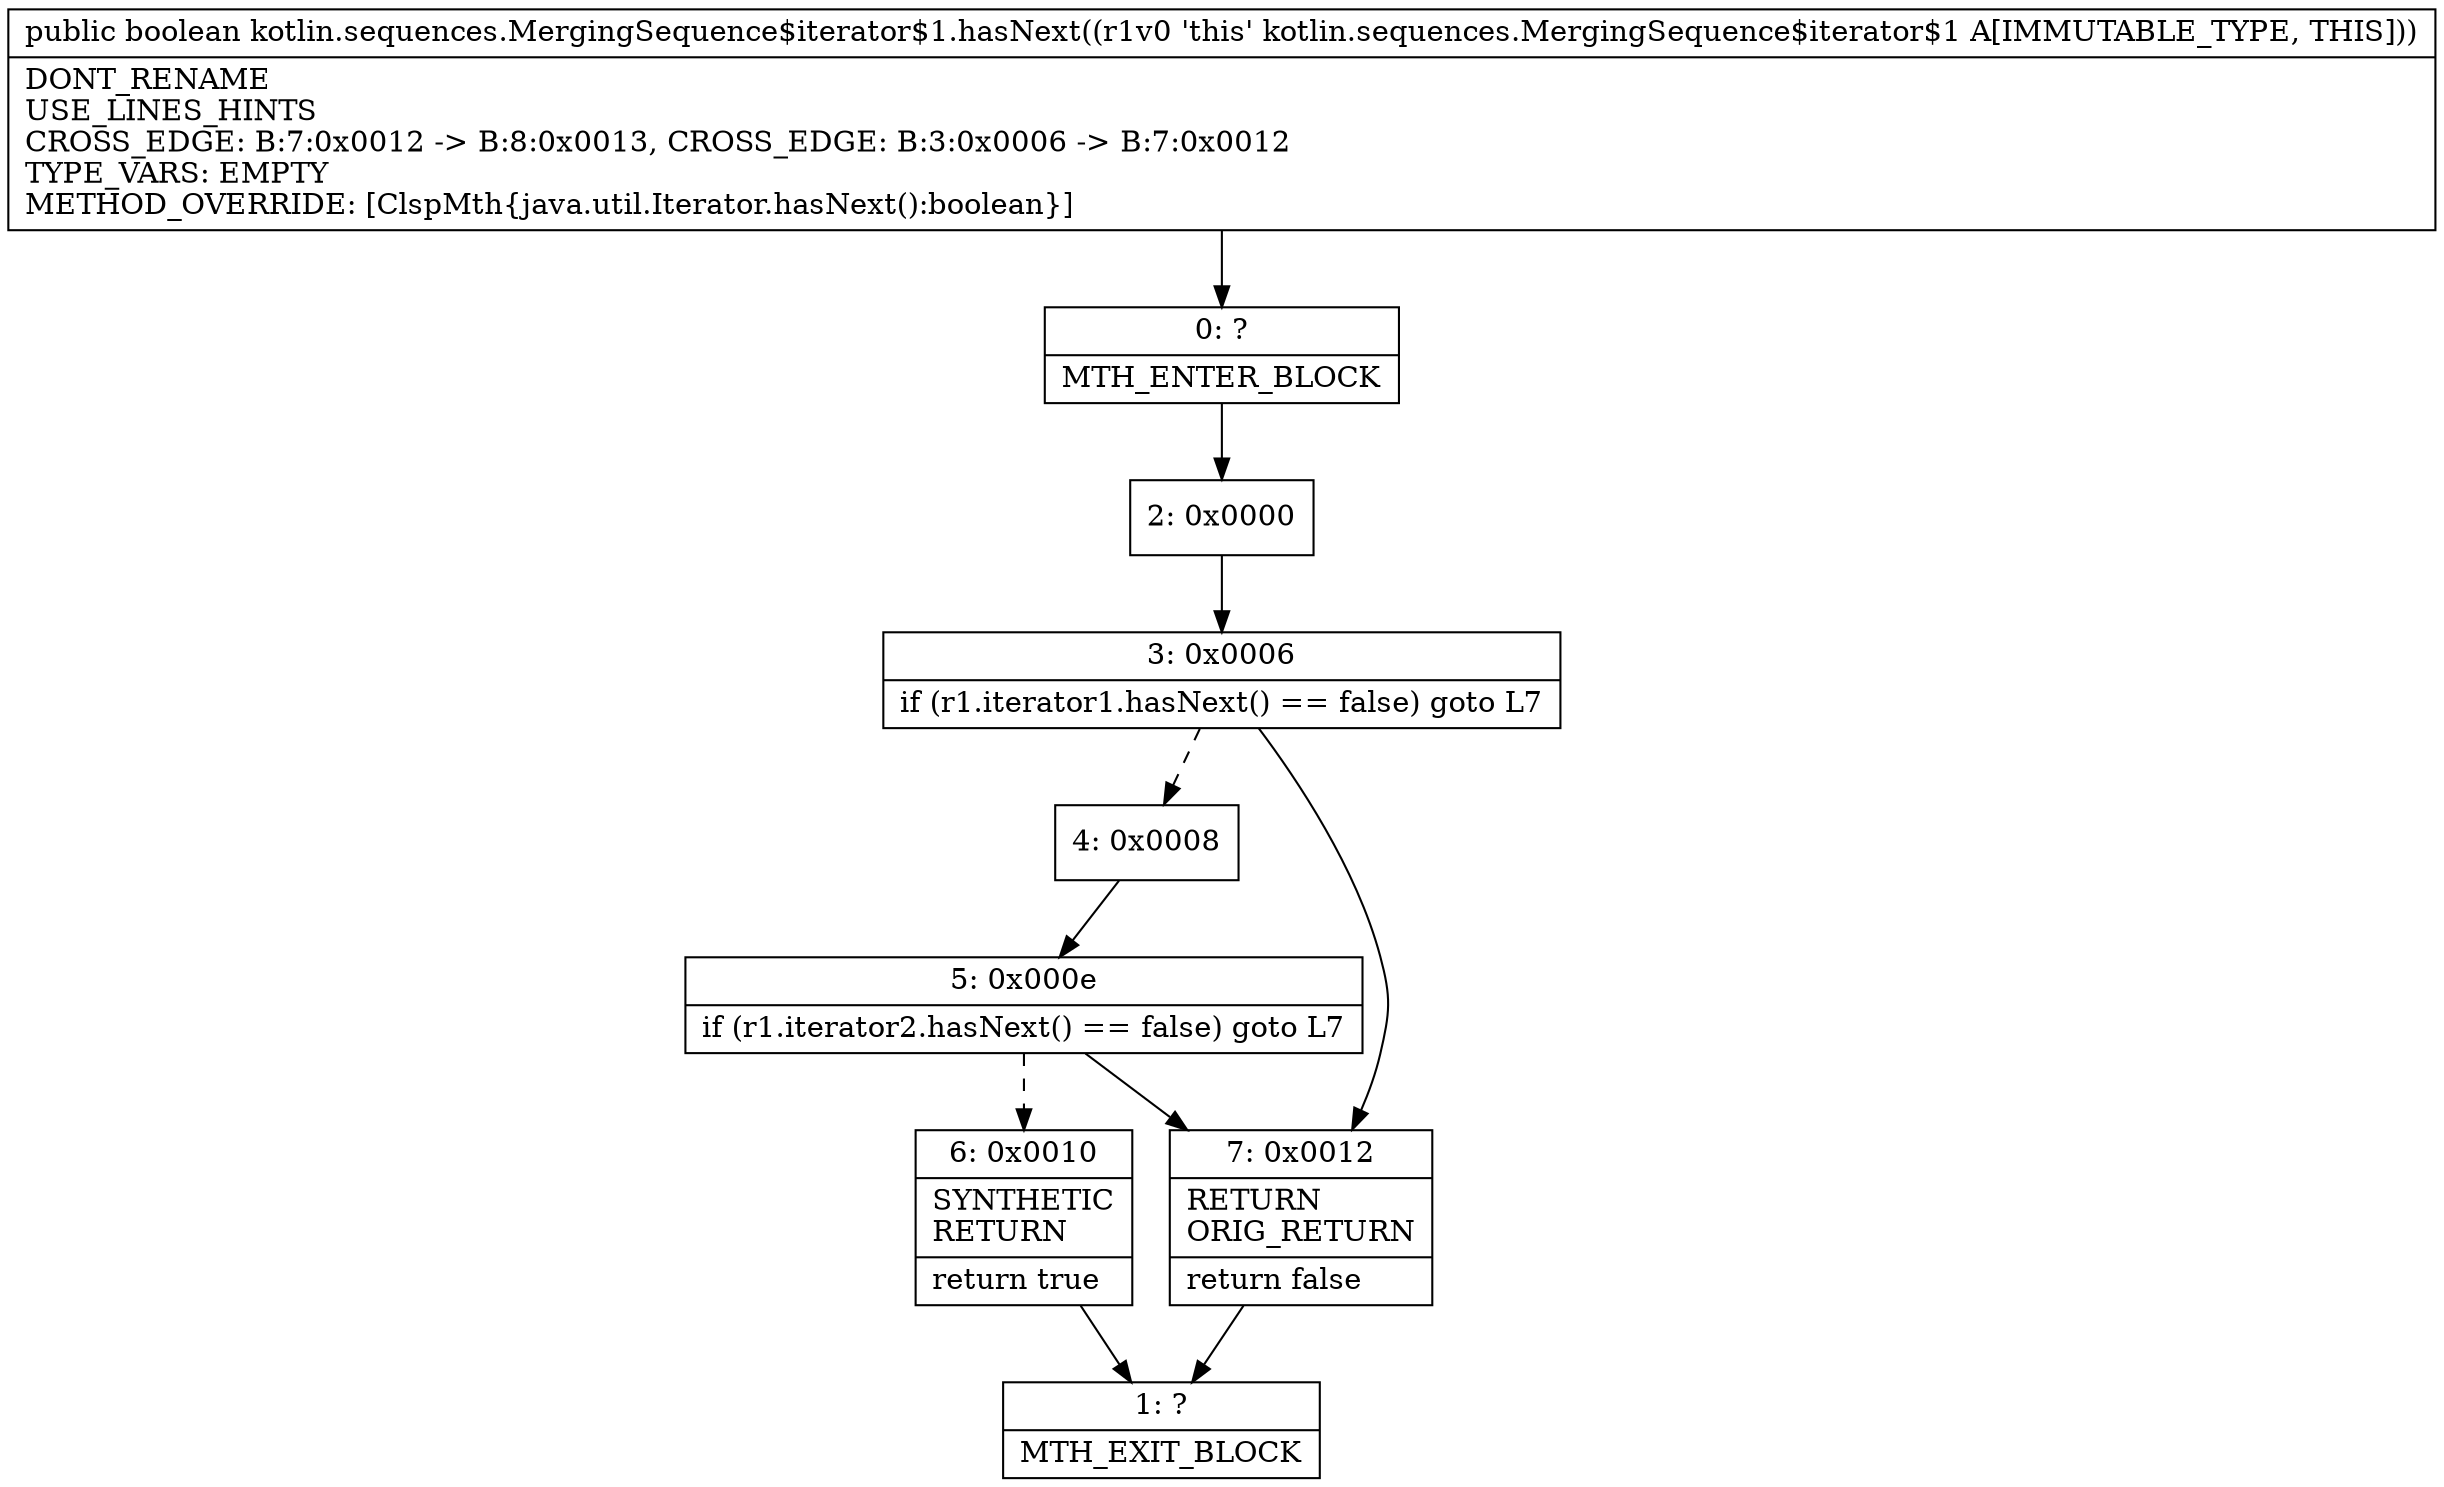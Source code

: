 digraph "CFG forkotlin.sequences.MergingSequence$iterator$1.hasNext()Z" {
Node_0 [shape=record,label="{0\:\ ?|MTH_ENTER_BLOCK\l}"];
Node_2 [shape=record,label="{2\:\ 0x0000}"];
Node_3 [shape=record,label="{3\:\ 0x0006|if (r1.iterator1.hasNext() == false) goto L7\l}"];
Node_4 [shape=record,label="{4\:\ 0x0008}"];
Node_5 [shape=record,label="{5\:\ 0x000e|if (r1.iterator2.hasNext() == false) goto L7\l}"];
Node_6 [shape=record,label="{6\:\ 0x0010|SYNTHETIC\lRETURN\l|return true\l}"];
Node_1 [shape=record,label="{1\:\ ?|MTH_EXIT_BLOCK\l}"];
Node_7 [shape=record,label="{7\:\ 0x0012|RETURN\lORIG_RETURN\l|return false\l}"];
MethodNode[shape=record,label="{public boolean kotlin.sequences.MergingSequence$iterator$1.hasNext((r1v0 'this' kotlin.sequences.MergingSequence$iterator$1 A[IMMUTABLE_TYPE, THIS]))  | DONT_RENAME\lUSE_LINES_HINTS\lCROSS_EDGE: B:7:0x0012 \-\> B:8:0x0013, CROSS_EDGE: B:3:0x0006 \-\> B:7:0x0012\lTYPE_VARS: EMPTY\lMETHOD_OVERRIDE: [ClspMth\{java.util.Iterator.hasNext():boolean\}]\l}"];
MethodNode -> Node_0;Node_0 -> Node_2;
Node_2 -> Node_3;
Node_3 -> Node_4[style=dashed];
Node_3 -> Node_7;
Node_4 -> Node_5;
Node_5 -> Node_6[style=dashed];
Node_5 -> Node_7;
Node_6 -> Node_1;
Node_7 -> Node_1;
}

